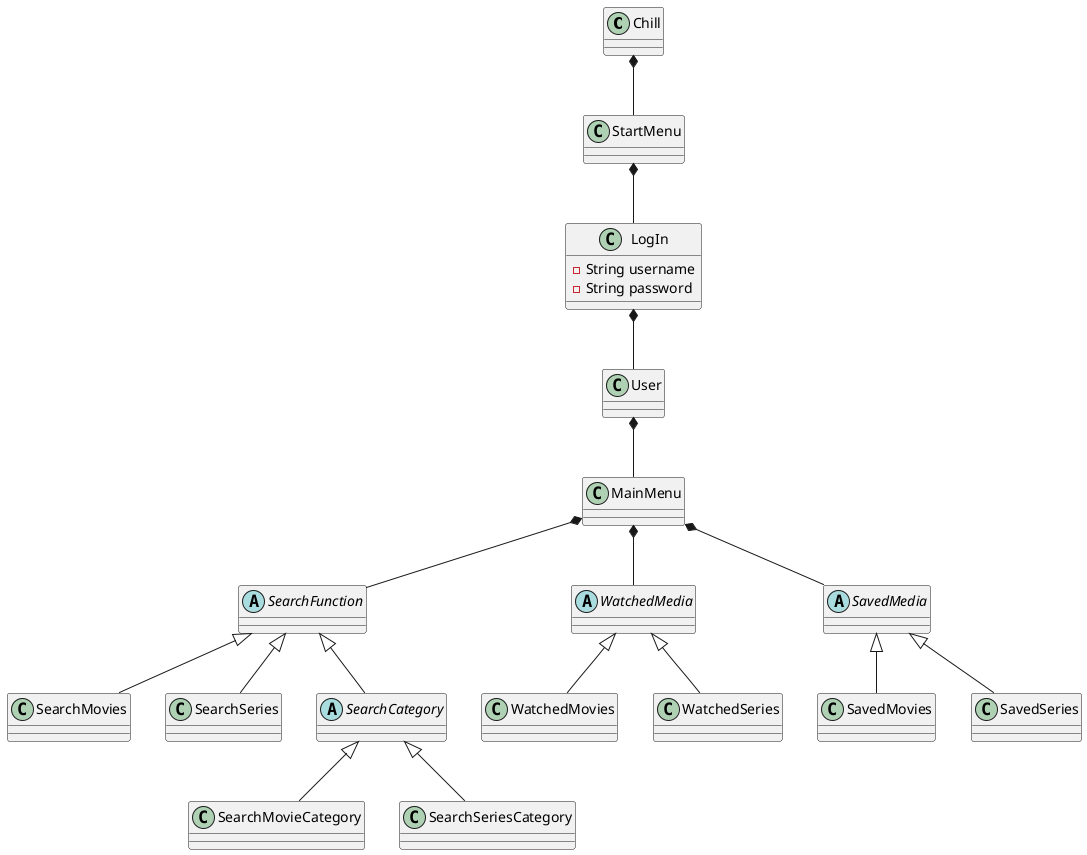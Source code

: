 @startuml
'https://plantuml.com/class-diagram

Class Chill
Class StartMenu
Class LogIn{
-String username
-String password
}

Class User
Class MainMenu{

}
Abstract SearchFunction
Abstract WatchedMedia
Abstract SavedMedia
Class SearchMovies
Class SearchSeries
Abstract SearchCategory
Class SearchMovieCategory
Class SearchSeriesCategory
Class WatchedMovies
Class WatchedSeries
Class SavedMovies
Class SavedSeries

Chill *-- StartMenu
StartMenu *-- LogIn
LogIn *-- User
User *-- MainMenu

MainMenu *-- SearchFunction
MainMenu *-- WatchedMedia
MainMenu *-- SavedMedia

SearchFunction <|-- SearchMovies
SearchCategory <|-- SearchMovieCategory
SearchFunction <|-- SearchCategory
SearchFunction <|-- SearchSeries
SearchCategory <|-- SearchSeriesCategory

WatchedMedia <|-- WatchedMovies
WatchedMedia <|-- WatchedSeries

SavedMedia <|-- SavedMovies
SavedMedia <|-- SavedSeries




@enduml